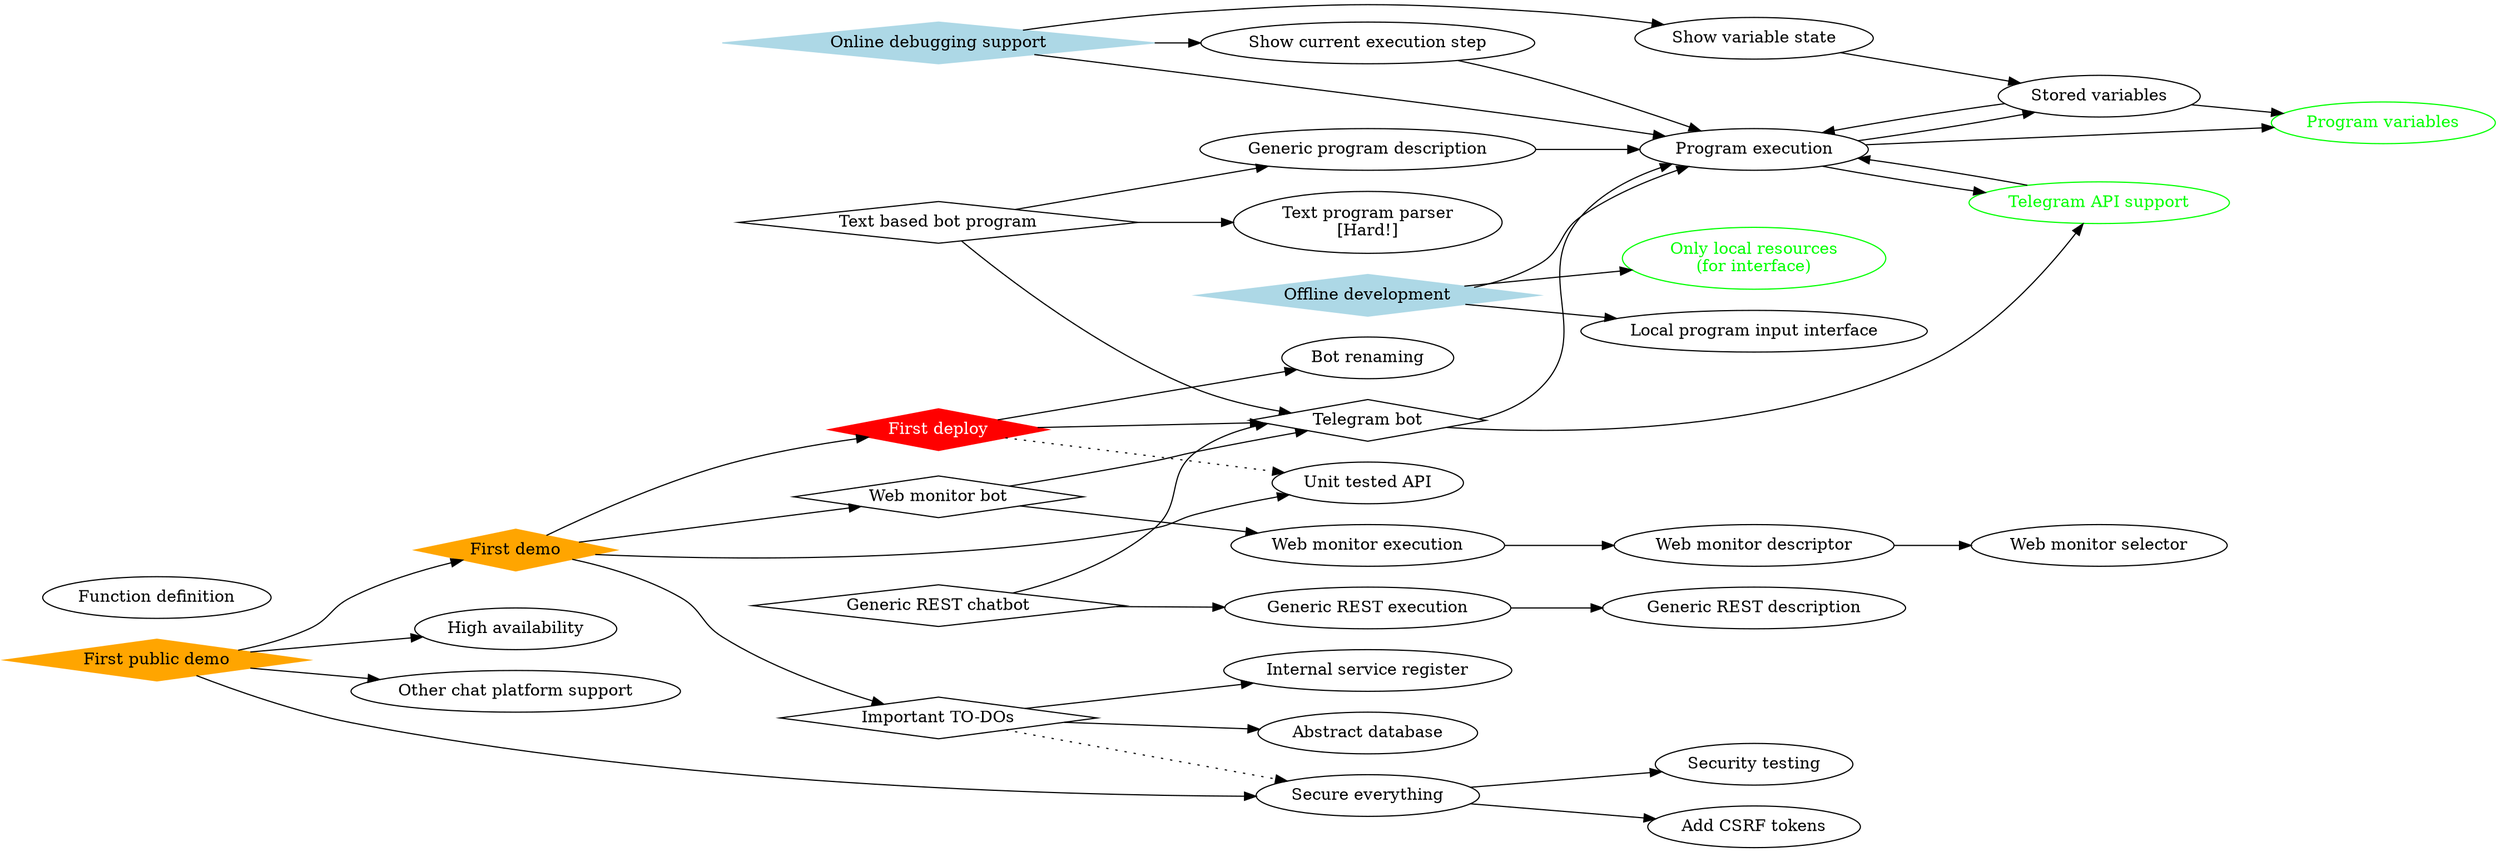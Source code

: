 digraph {
    rankdir=LR;

    // Milestones
    telegram_bot[label="Telegram bot", shape=diamond];
    // First big (publicly deployed) milestone
    first_deploy[label="First deploy", shape=diamond, style=filled, color=red, fontcolor=white];

    web_monitor_bot[label="Web monitor bot", shape=diamond];
    first_demo[label="First demo", shape=diamond, style=filled, color=orange];
    first_public_demo[label="First public demo", shape=diamond, style=filled, color=orange];

    generic_rest_chatbot[label="Generic REST chatbot", shape=diamond];
    text_based_program_bot[label="Text based bot program", shape=diamond];

    offline_development[label="Offline development", shape=diamond, style=filled, color=lightblue];
    debugging_support[label="Online debugging support", shape=diamond, style=filled, color=lightblue];

    important_todos[label="Important TO-DOs", shape=diamond];

    // Tasks
    program_execution[label="Program execution"];
    telegram_api_support[label="Telegram API support", color=green, fontcolor=green];

    bot_renaming[label="Bot renaming"];
    unit_tested_api[label="Unit tested API"];

    program_variables[label="Program variables", color=green, fontcolor=green];
    stored_variables[label="Stored variables"];
    function_definition[label="Function definition"];

    web_monitor_selector[label="Web monitor selector"];
    web_monitor_description[label="Web monitor descriptor"];
    web_monitor_execution[label="Web monitor execution"];

    generic_rest_execution[label="Generic REST execution"];
    generic_rest_description[label="Generic REST description"];

    text_program_parser[label="Text program parser\n[Hard!]"];
    generic_program_description[label="Generic program description"];

    high_availability[label="High availability"];

    other_chat_platform_support[label="Other chat platform support"];
    only_local_resources[label="Only local resources\n(for interface)", color=green, fontcolor=green];
    local_program_input_interface[label="Local program input interface"];

    show_variable_state[label="Show variable state"];
    show_current_execution_step[label="Show current execution step"];

    add_csrf_tokens[label="Add CSRF tokens"];
    security_testing[label="Security testing"];
    secure_everything[label="Secure everything"];

    internal_service_register[label="Internal service register"];
    abstract_database[label="Abstract database"];

    // Dependencies
    program_execution -> program_variables;
    stored_variables -> program_variables;

    program_execution -> stored_variables;
    stored_variables -> program_execution;

    // First (internal) milestone
    telegram_api_support -> program_execution;
    program_execution -> telegram_api_support;

    telegram_bot -> program_execution;
    telegram_bot -> telegram_api_support;

    // No reason to deploy before something is doable 
    first_deploy -> telegram_bot;
    first_deploy -> bot_renaming;

    // We should have the tests before the deploy, but we can delay it
    first_deploy -> unit_tested_api[style=dotted];

    web_monitor_description -> web_monitor_selector;
    web_monitor_execution -> web_monitor_description;

    web_monitor_bot -> telegram_bot;
    web_monitor_bot -> web_monitor_execution;

    important_todos -> secure_everything[style="dotted"];
    important_todos -> internal_service_register;
    important_todos -> abstract_database;

    first_demo -> web_monitor_bot;
    first_demo -> important_todos;
    // First demo has to work for sure, so unit-testing is *required* at this point
    first_demo -> unit_tested_api;
    // It also requires a working deployment
    first_demo -> first_deploy;

    first_public_demo -> secure_everything;
    first_public_demo -> first_demo;
    first_public_demo -> high_availability;
    first_public_demo -> other_chat_platform_support;

    generic_rest_execution -> generic_rest_description;

    generic_rest_chatbot -> telegram_bot;
    generic_rest_chatbot -> generic_rest_execution;

    generic_program_description -> program_execution;
    text_based_program_bot -> telegram_bot;
    text_based_program_bot -> generic_program_description;
    text_based_program_bot -> text_program_parser;

    debugging_support -> program_execution;

    offline_development -> program_execution;
    offline_development -> only_local_resources;
    offline_development -> local_program_input_interface;

    show_current_execution_step -> program_execution;
    show_variable_state -> stored_variables;
    debugging_support -> show_variable_state;
    debugging_support -> show_current_execution_step;

    // Security
    secure_everything -> security_testing;
    secure_everything -> add_csrf_tokens;
}